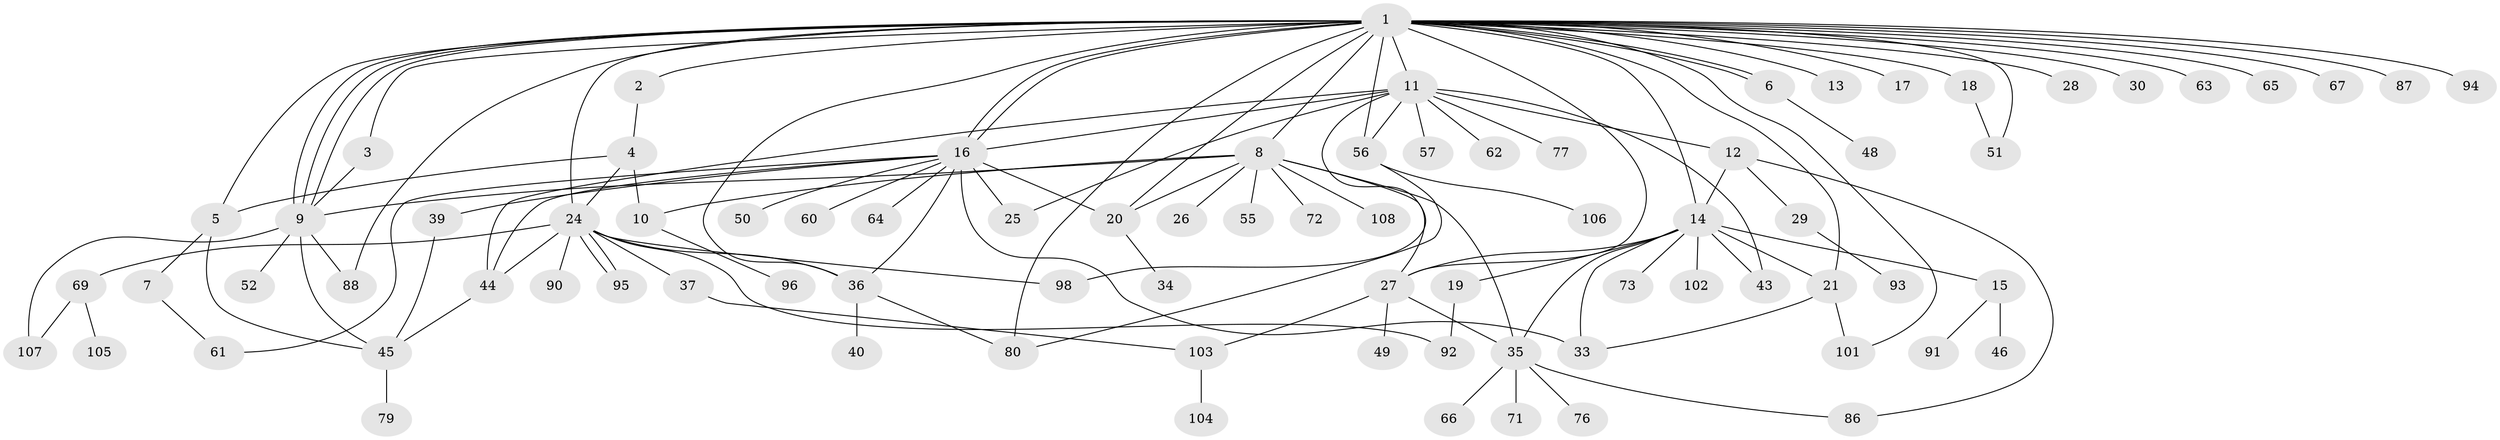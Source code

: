 // Generated by graph-tools (version 1.1) at 2025/51/02/27/25 19:51:55]
// undirected, 82 vertices, 123 edges
graph export_dot {
graph [start="1"]
  node [color=gray90,style=filled];
  1 [super="+38"];
  2;
  3;
  4 [super="+84"];
  5;
  6;
  7 [super="+78"];
  8 [super="+99"];
  9;
  10 [super="+59"];
  11 [super="+53"];
  12 [super="+100"];
  13 [super="+70"];
  14 [super="+32"];
  15 [super="+23"];
  16 [super="+58"];
  17;
  18;
  19;
  20 [super="+89"];
  21 [super="+22"];
  24 [super="+47"];
  25 [super="+68"];
  26;
  27 [super="+31"];
  28;
  29;
  30;
  33;
  34;
  35 [super="+54"];
  36 [super="+42"];
  37 [super="+41"];
  39;
  40;
  43;
  44 [super="+75"];
  45 [super="+82"];
  46;
  48;
  49;
  50;
  51 [super="+83"];
  52;
  55;
  56 [super="+81"];
  57;
  60;
  61;
  62;
  63;
  64;
  65;
  66;
  67;
  69 [super="+74"];
  71;
  72;
  73 [super="+85"];
  76;
  77;
  79;
  80 [super="+97"];
  86;
  87;
  88;
  90;
  91;
  92;
  93;
  94;
  95;
  96;
  98;
  101;
  102;
  103;
  104;
  105;
  106;
  107;
  108;
  1 -- 2;
  1 -- 3;
  1 -- 5;
  1 -- 6;
  1 -- 6;
  1 -- 8;
  1 -- 9;
  1 -- 9;
  1 -- 9;
  1 -- 11;
  1 -- 13;
  1 -- 16 [weight=3];
  1 -- 16;
  1 -- 17;
  1 -- 18;
  1 -- 20;
  1 -- 24;
  1 -- 28;
  1 -- 30;
  1 -- 36 [weight=2];
  1 -- 51;
  1 -- 63;
  1 -- 65;
  1 -- 67;
  1 -- 87;
  1 -- 94;
  1 -- 101;
  1 -- 27;
  1 -- 56;
  1 -- 88;
  1 -- 14;
  1 -- 21;
  1 -- 80;
  2 -- 4;
  3 -- 9;
  4 -- 5;
  4 -- 10;
  4 -- 24;
  5 -- 7;
  5 -- 45;
  6 -- 48;
  7 -- 61;
  8 -- 9;
  8 -- 10;
  8 -- 20;
  8 -- 26;
  8 -- 27 [weight=2];
  8 -- 55;
  8 -- 72;
  8 -- 35;
  8 -- 108;
  9 -- 45;
  9 -- 52;
  9 -- 88;
  9 -- 107;
  10 -- 96;
  11 -- 12;
  11 -- 16;
  11 -- 43;
  11 -- 44;
  11 -- 56;
  11 -- 57;
  11 -- 62;
  11 -- 77;
  11 -- 98;
  11 -- 25;
  12 -- 14;
  12 -- 29;
  12 -- 86;
  14 -- 15;
  14 -- 19;
  14 -- 21;
  14 -- 27 [weight=2];
  14 -- 33;
  14 -- 35;
  14 -- 43;
  14 -- 73;
  14 -- 102;
  15 -- 46;
  15 -- 91;
  16 -- 20;
  16 -- 25;
  16 -- 33;
  16 -- 39;
  16 -- 50;
  16 -- 60;
  16 -- 61;
  16 -- 64;
  16 -- 44;
  16 -- 36;
  18 -- 51;
  19 -- 92;
  20 -- 34;
  21 -- 101;
  21 -- 33;
  24 -- 36;
  24 -- 37;
  24 -- 44;
  24 -- 90;
  24 -- 92;
  24 -- 95;
  24 -- 95;
  24 -- 98;
  24 -- 69;
  27 -- 49;
  27 -- 103;
  27 -- 35;
  29 -- 93;
  35 -- 71;
  35 -- 66;
  35 -- 86;
  35 -- 76;
  36 -- 40;
  36 -- 80;
  37 -- 103;
  39 -- 45;
  44 -- 45;
  45 -- 79;
  56 -- 106;
  56 -- 80;
  69 -- 105;
  69 -- 107;
  103 -- 104;
}
